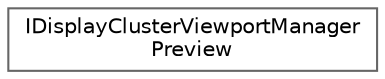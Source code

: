 digraph "Graphical Class Hierarchy"
{
 // INTERACTIVE_SVG=YES
 // LATEX_PDF_SIZE
  bgcolor="transparent";
  edge [fontname=Helvetica,fontsize=10,labelfontname=Helvetica,labelfontsize=10];
  node [fontname=Helvetica,fontsize=10,shape=box,height=0.2,width=0.4];
  rankdir="LR";
  Node0 [id="Node000000",label="IDisplayClusterViewportManager\lPreview",height=0.2,width=0.4,color="grey40", fillcolor="white", style="filled",URL="$dd/d76/classIDisplayClusterViewportManagerPreview.html",tooltip="Viewport manager preview rendering interface."];
}
